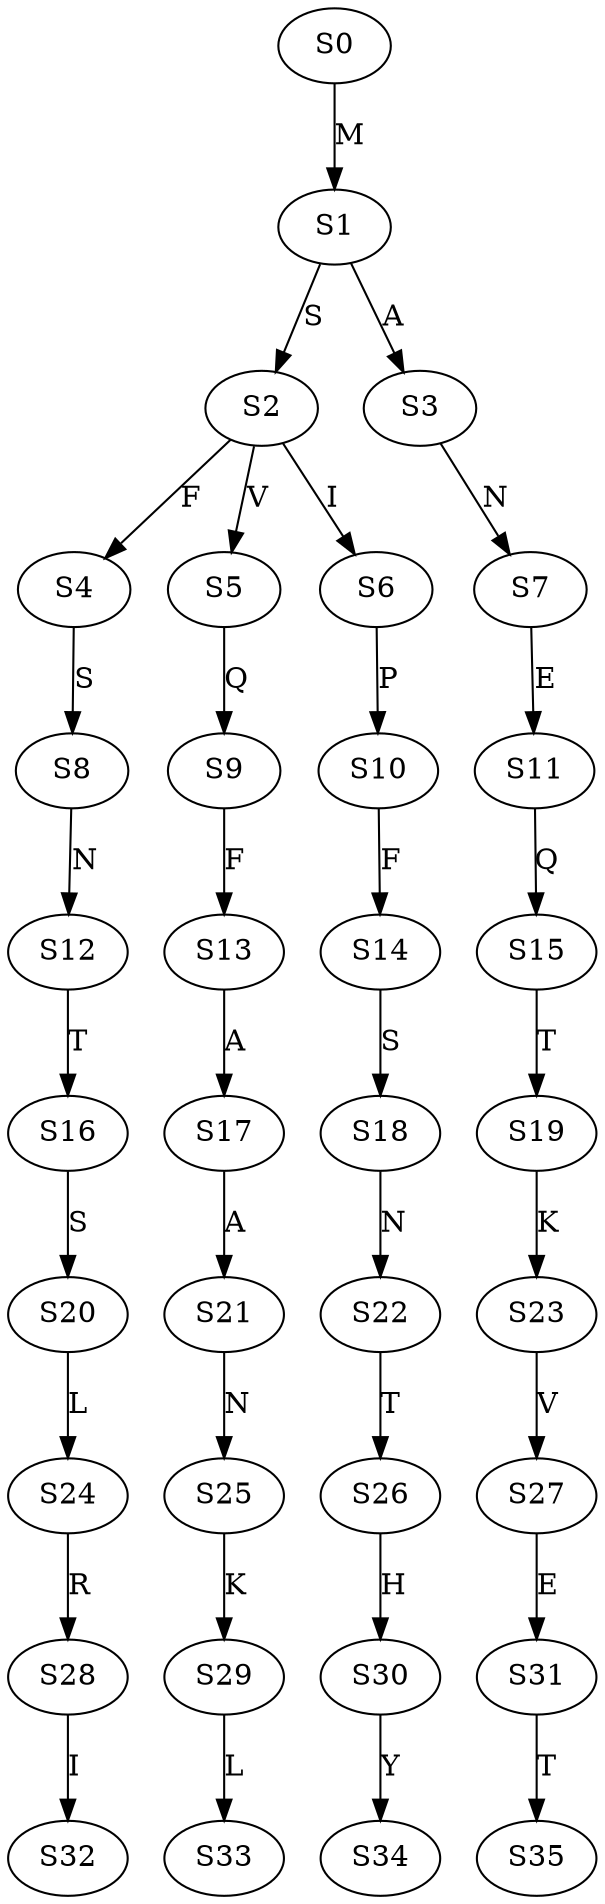 strict digraph  {
	S0 -> S1 [ label = M ];
	S1 -> S2 [ label = S ];
	S1 -> S3 [ label = A ];
	S2 -> S4 [ label = F ];
	S2 -> S5 [ label = V ];
	S2 -> S6 [ label = I ];
	S3 -> S7 [ label = N ];
	S4 -> S8 [ label = S ];
	S5 -> S9 [ label = Q ];
	S6 -> S10 [ label = P ];
	S7 -> S11 [ label = E ];
	S8 -> S12 [ label = N ];
	S9 -> S13 [ label = F ];
	S10 -> S14 [ label = F ];
	S11 -> S15 [ label = Q ];
	S12 -> S16 [ label = T ];
	S13 -> S17 [ label = A ];
	S14 -> S18 [ label = S ];
	S15 -> S19 [ label = T ];
	S16 -> S20 [ label = S ];
	S17 -> S21 [ label = A ];
	S18 -> S22 [ label = N ];
	S19 -> S23 [ label = K ];
	S20 -> S24 [ label = L ];
	S21 -> S25 [ label = N ];
	S22 -> S26 [ label = T ];
	S23 -> S27 [ label = V ];
	S24 -> S28 [ label = R ];
	S25 -> S29 [ label = K ];
	S26 -> S30 [ label = H ];
	S27 -> S31 [ label = E ];
	S28 -> S32 [ label = I ];
	S29 -> S33 [ label = L ];
	S30 -> S34 [ label = Y ];
	S31 -> S35 [ label = T ];
}
